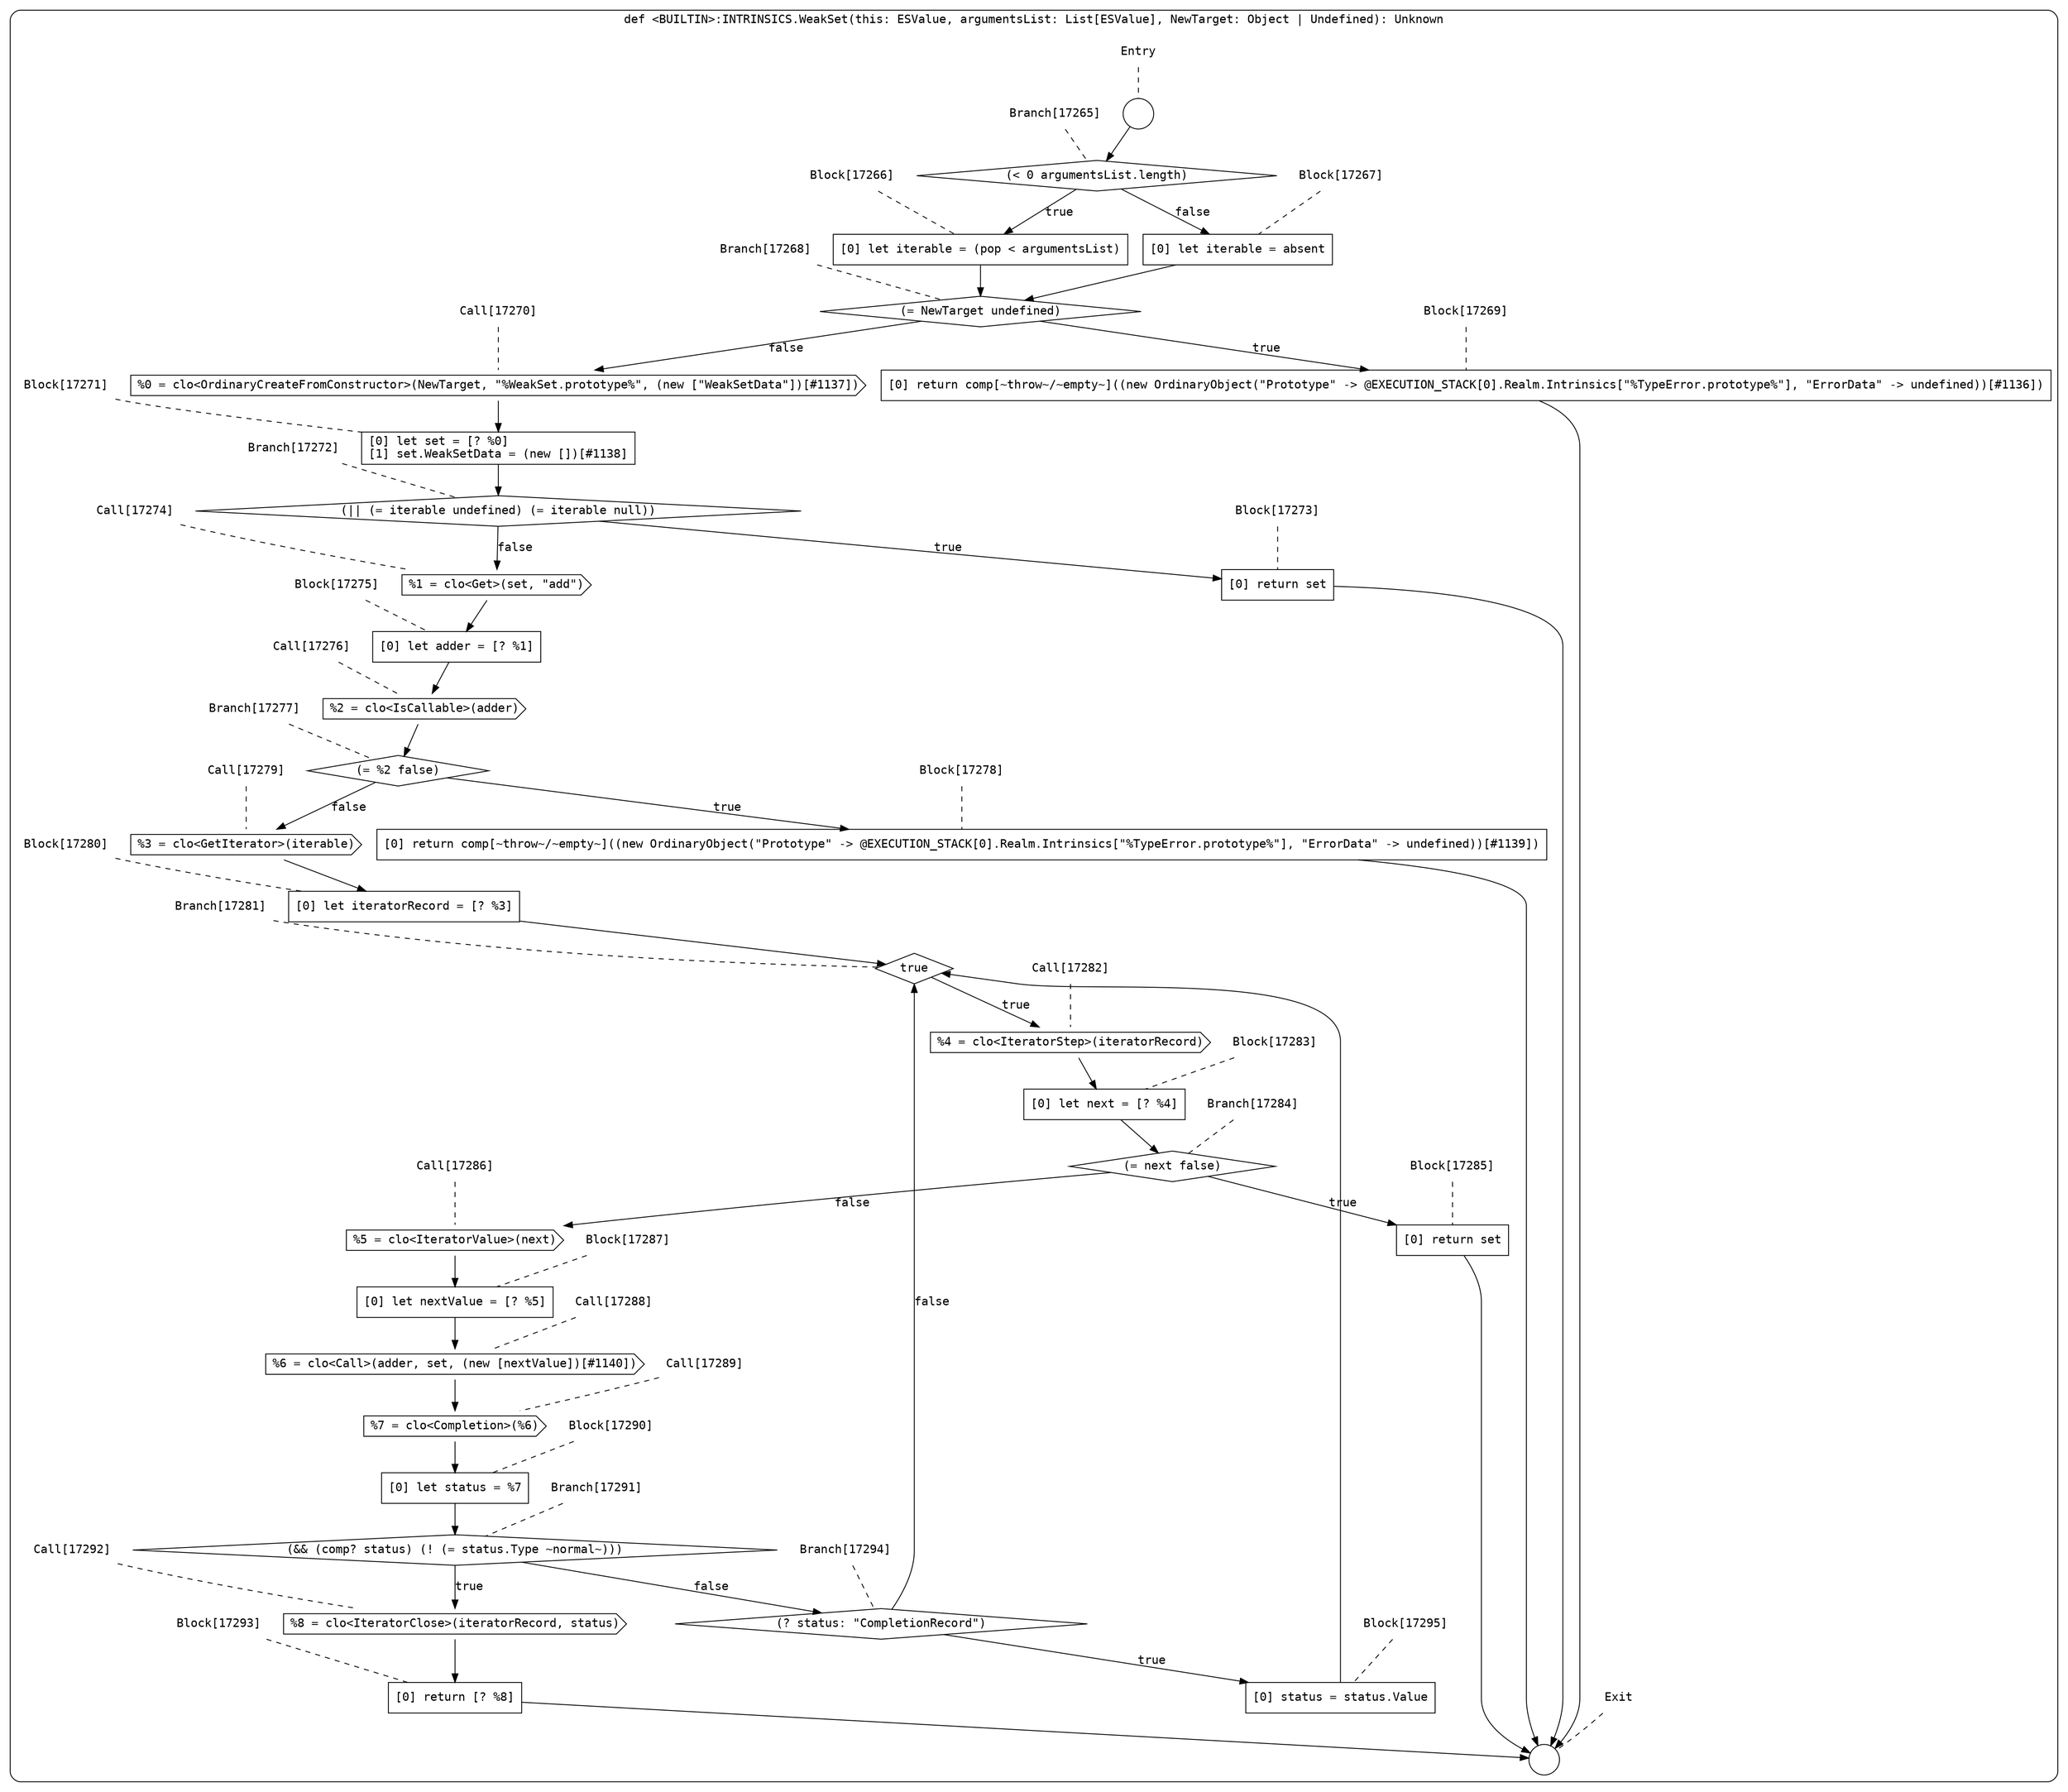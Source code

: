digraph {
  graph [fontname = "Consolas"]
  node [fontname = "Consolas"]
  edge [fontname = "Consolas"]
  subgraph cluster2466 {
    label = "def <BUILTIN>:INTRINSICS.WeakSet(this: ESValue, argumentsList: List[ESValue], NewTarget: Object | Undefined): Unknown"
    style = rounded
    cluster2466_entry_name [shape=none, label=<<font color="black">Entry</font>>]
    cluster2466_entry_name -> cluster2466_entry [arrowhead=none, color="black", style=dashed]
    cluster2466_entry [shape=circle label=" " color="black" fillcolor="white" style=filled]
    cluster2466_entry -> node17265 [color="black"]
    cluster2466_exit_name [shape=none, label=<<font color="black">Exit</font>>]
    cluster2466_exit_name -> cluster2466_exit [arrowhead=none, color="black", style=dashed]
    cluster2466_exit [shape=circle label=" " color="black" fillcolor="white" style=filled]
    node17265_name [shape=none, label=<<font color="black">Branch[17265]</font>>]
    node17265_name -> node17265 [arrowhead=none, color="black", style=dashed]
    node17265 [shape=diamond, label=<<font color="black">(&lt; 0 argumentsList.length)</font>> color="black" fillcolor="white", style=filled]
    node17265 -> node17266 [label=<<font color="black">true</font>> color="black"]
    node17265 -> node17267 [label=<<font color="black">false</font>> color="black"]
    node17266_name [shape=none, label=<<font color="black">Block[17266]</font>>]
    node17266_name -> node17266 [arrowhead=none, color="black", style=dashed]
    node17266 [shape=box, label=<<font color="black">[0] let iterable = (pop &lt; argumentsList)<BR ALIGN="LEFT"/></font>> color="black" fillcolor="white", style=filled]
    node17266 -> node17268 [color="black"]
    node17267_name [shape=none, label=<<font color="black">Block[17267]</font>>]
    node17267_name -> node17267 [arrowhead=none, color="black", style=dashed]
    node17267 [shape=box, label=<<font color="black">[0] let iterable = absent<BR ALIGN="LEFT"/></font>> color="black" fillcolor="white", style=filled]
    node17267 -> node17268 [color="black"]
    node17268_name [shape=none, label=<<font color="black">Branch[17268]</font>>]
    node17268_name -> node17268 [arrowhead=none, color="black", style=dashed]
    node17268 [shape=diamond, label=<<font color="black">(= NewTarget undefined)</font>> color="black" fillcolor="white", style=filled]
    node17268 -> node17269 [label=<<font color="black">true</font>> color="black"]
    node17268 -> node17270 [label=<<font color="black">false</font>> color="black"]
    node17269_name [shape=none, label=<<font color="black">Block[17269]</font>>]
    node17269_name -> node17269 [arrowhead=none, color="black", style=dashed]
    node17269 [shape=box, label=<<font color="black">[0] return comp[~throw~/~empty~]((new OrdinaryObject(&quot;Prototype&quot; -&gt; @EXECUTION_STACK[0].Realm.Intrinsics[&quot;%TypeError.prototype%&quot;], &quot;ErrorData&quot; -&gt; undefined))[#1136])<BR ALIGN="LEFT"/></font>> color="black" fillcolor="white", style=filled]
    node17269 -> cluster2466_exit [color="black"]
    node17270_name [shape=none, label=<<font color="black">Call[17270]</font>>]
    node17270_name -> node17270 [arrowhead=none, color="black", style=dashed]
    node17270 [shape=cds, label=<<font color="black">%0 = clo&lt;OrdinaryCreateFromConstructor&gt;(NewTarget, &quot;%WeakSet.prototype%&quot;, (new [&quot;WeakSetData&quot;])[#1137])</font>> color="black" fillcolor="white", style=filled]
    node17270 -> node17271 [color="black"]
    node17271_name [shape=none, label=<<font color="black">Block[17271]</font>>]
    node17271_name -> node17271 [arrowhead=none, color="black", style=dashed]
    node17271 [shape=box, label=<<font color="black">[0] let set = [? %0]<BR ALIGN="LEFT"/>[1] set.WeakSetData = (new [])[#1138]<BR ALIGN="LEFT"/></font>> color="black" fillcolor="white", style=filled]
    node17271 -> node17272 [color="black"]
    node17272_name [shape=none, label=<<font color="black">Branch[17272]</font>>]
    node17272_name -> node17272 [arrowhead=none, color="black", style=dashed]
    node17272 [shape=diamond, label=<<font color="black">(|| (= iterable undefined) (= iterable null))</font>> color="black" fillcolor="white", style=filled]
    node17272 -> node17273 [label=<<font color="black">true</font>> color="black"]
    node17272 -> node17274 [label=<<font color="black">false</font>> color="black"]
    node17273_name [shape=none, label=<<font color="black">Block[17273]</font>>]
    node17273_name -> node17273 [arrowhead=none, color="black", style=dashed]
    node17273 [shape=box, label=<<font color="black">[0] return set<BR ALIGN="LEFT"/></font>> color="black" fillcolor="white", style=filled]
    node17273 -> cluster2466_exit [color="black"]
    node17274_name [shape=none, label=<<font color="black">Call[17274]</font>>]
    node17274_name -> node17274 [arrowhead=none, color="black", style=dashed]
    node17274 [shape=cds, label=<<font color="black">%1 = clo&lt;Get&gt;(set, &quot;add&quot;)</font>> color="black" fillcolor="white", style=filled]
    node17274 -> node17275 [color="black"]
    node17275_name [shape=none, label=<<font color="black">Block[17275]</font>>]
    node17275_name -> node17275 [arrowhead=none, color="black", style=dashed]
    node17275 [shape=box, label=<<font color="black">[0] let adder = [? %1]<BR ALIGN="LEFT"/></font>> color="black" fillcolor="white", style=filled]
    node17275 -> node17276 [color="black"]
    node17276_name [shape=none, label=<<font color="black">Call[17276]</font>>]
    node17276_name -> node17276 [arrowhead=none, color="black", style=dashed]
    node17276 [shape=cds, label=<<font color="black">%2 = clo&lt;IsCallable&gt;(adder)</font>> color="black" fillcolor="white", style=filled]
    node17276 -> node17277 [color="black"]
    node17277_name [shape=none, label=<<font color="black">Branch[17277]</font>>]
    node17277_name -> node17277 [arrowhead=none, color="black", style=dashed]
    node17277 [shape=diamond, label=<<font color="black">(= %2 false)</font>> color="black" fillcolor="white", style=filled]
    node17277 -> node17278 [label=<<font color="black">true</font>> color="black"]
    node17277 -> node17279 [label=<<font color="black">false</font>> color="black"]
    node17278_name [shape=none, label=<<font color="black">Block[17278]</font>>]
    node17278_name -> node17278 [arrowhead=none, color="black", style=dashed]
    node17278 [shape=box, label=<<font color="black">[0] return comp[~throw~/~empty~]((new OrdinaryObject(&quot;Prototype&quot; -&gt; @EXECUTION_STACK[0].Realm.Intrinsics[&quot;%TypeError.prototype%&quot;], &quot;ErrorData&quot; -&gt; undefined))[#1139])<BR ALIGN="LEFT"/></font>> color="black" fillcolor="white", style=filled]
    node17278 -> cluster2466_exit [color="black"]
    node17279_name [shape=none, label=<<font color="black">Call[17279]</font>>]
    node17279_name -> node17279 [arrowhead=none, color="black", style=dashed]
    node17279 [shape=cds, label=<<font color="black">%3 = clo&lt;GetIterator&gt;(iterable)</font>> color="black" fillcolor="white", style=filled]
    node17279 -> node17280 [color="black"]
    node17280_name [shape=none, label=<<font color="black">Block[17280]</font>>]
    node17280_name -> node17280 [arrowhead=none, color="black", style=dashed]
    node17280 [shape=box, label=<<font color="black">[0] let iteratorRecord = [? %3]<BR ALIGN="LEFT"/></font>> color="black" fillcolor="white", style=filled]
    node17280 -> node17281 [color="black"]
    node17281_name [shape=none, label=<<font color="black">Branch[17281]</font>>]
    node17281_name -> node17281 [arrowhead=none, color="black", style=dashed]
    node17281 [shape=diamond, label=<<font color="black">true</font>> color="black" fillcolor="white", style=filled]
    node17281 -> node17282 [label=<<font color="black">true</font>> color="black"]
    node17282_name [shape=none, label=<<font color="black">Call[17282]</font>>]
    node17282_name -> node17282 [arrowhead=none, color="black", style=dashed]
    node17282 [shape=cds, label=<<font color="black">%4 = clo&lt;IteratorStep&gt;(iteratorRecord)</font>> color="black" fillcolor="white", style=filled]
    node17282 -> node17283 [color="black"]
    node17283_name [shape=none, label=<<font color="black">Block[17283]</font>>]
    node17283_name -> node17283 [arrowhead=none, color="black", style=dashed]
    node17283 [shape=box, label=<<font color="black">[0] let next = [? %4]<BR ALIGN="LEFT"/></font>> color="black" fillcolor="white", style=filled]
    node17283 -> node17284 [color="black"]
    node17284_name [shape=none, label=<<font color="black">Branch[17284]</font>>]
    node17284_name -> node17284 [arrowhead=none, color="black", style=dashed]
    node17284 [shape=diamond, label=<<font color="black">(= next false)</font>> color="black" fillcolor="white", style=filled]
    node17284 -> node17285 [label=<<font color="black">true</font>> color="black"]
    node17284 -> node17286 [label=<<font color="black">false</font>> color="black"]
    node17285_name [shape=none, label=<<font color="black">Block[17285]</font>>]
    node17285_name -> node17285 [arrowhead=none, color="black", style=dashed]
    node17285 [shape=box, label=<<font color="black">[0] return set<BR ALIGN="LEFT"/></font>> color="black" fillcolor="white", style=filled]
    node17285 -> cluster2466_exit [color="black"]
    node17286_name [shape=none, label=<<font color="black">Call[17286]</font>>]
    node17286_name -> node17286 [arrowhead=none, color="black", style=dashed]
    node17286 [shape=cds, label=<<font color="black">%5 = clo&lt;IteratorValue&gt;(next)</font>> color="black" fillcolor="white", style=filled]
    node17286 -> node17287 [color="black"]
    node17287_name [shape=none, label=<<font color="black">Block[17287]</font>>]
    node17287_name -> node17287 [arrowhead=none, color="black", style=dashed]
    node17287 [shape=box, label=<<font color="black">[0] let nextValue = [? %5]<BR ALIGN="LEFT"/></font>> color="black" fillcolor="white", style=filled]
    node17287 -> node17288 [color="black"]
    node17288_name [shape=none, label=<<font color="black">Call[17288]</font>>]
    node17288_name -> node17288 [arrowhead=none, color="black", style=dashed]
    node17288 [shape=cds, label=<<font color="black">%6 = clo&lt;Call&gt;(adder, set, (new [nextValue])[#1140])</font>> color="black" fillcolor="white", style=filled]
    node17288 -> node17289 [color="black"]
    node17289_name [shape=none, label=<<font color="black">Call[17289]</font>>]
    node17289_name -> node17289 [arrowhead=none, color="black", style=dashed]
    node17289 [shape=cds, label=<<font color="black">%7 = clo&lt;Completion&gt;(%6)</font>> color="black" fillcolor="white", style=filled]
    node17289 -> node17290 [color="black"]
    node17290_name [shape=none, label=<<font color="black">Block[17290]</font>>]
    node17290_name -> node17290 [arrowhead=none, color="black", style=dashed]
    node17290 [shape=box, label=<<font color="black">[0] let status = %7<BR ALIGN="LEFT"/></font>> color="black" fillcolor="white", style=filled]
    node17290 -> node17291 [color="black"]
    node17291_name [shape=none, label=<<font color="black">Branch[17291]</font>>]
    node17291_name -> node17291 [arrowhead=none, color="black", style=dashed]
    node17291 [shape=diamond, label=<<font color="black">(&amp;&amp; (comp? status) (! (= status.Type ~normal~)))</font>> color="black" fillcolor="white", style=filled]
    node17291 -> node17292 [label=<<font color="black">true</font>> color="black"]
    node17291 -> node17294 [label=<<font color="black">false</font>> color="black"]
    node17292_name [shape=none, label=<<font color="black">Call[17292]</font>>]
    node17292_name -> node17292 [arrowhead=none, color="black", style=dashed]
    node17292 [shape=cds, label=<<font color="black">%8 = clo&lt;IteratorClose&gt;(iteratorRecord, status)</font>> color="black" fillcolor="white", style=filled]
    node17292 -> node17293 [color="black"]
    node17294_name [shape=none, label=<<font color="black">Branch[17294]</font>>]
    node17294_name -> node17294 [arrowhead=none, color="black", style=dashed]
    node17294 [shape=diamond, label=<<font color="black">(? status: &quot;CompletionRecord&quot;)</font>> color="black" fillcolor="white", style=filled]
    node17294 -> node17295 [label=<<font color="black">true</font>> color="black"]
    node17294 -> node17281 [label=<<font color="black">false</font>> color="black"]
    node17293_name [shape=none, label=<<font color="black">Block[17293]</font>>]
    node17293_name -> node17293 [arrowhead=none, color="black", style=dashed]
    node17293 [shape=box, label=<<font color="black">[0] return [? %8]<BR ALIGN="LEFT"/></font>> color="black" fillcolor="white", style=filled]
    node17293 -> cluster2466_exit [color="black"]
    node17295_name [shape=none, label=<<font color="black">Block[17295]</font>>]
    node17295_name -> node17295 [arrowhead=none, color="black", style=dashed]
    node17295 [shape=box, label=<<font color="black">[0] status = status.Value<BR ALIGN="LEFT"/></font>> color="black" fillcolor="white", style=filled]
    node17295 -> node17281 [color="black"]
  }
}